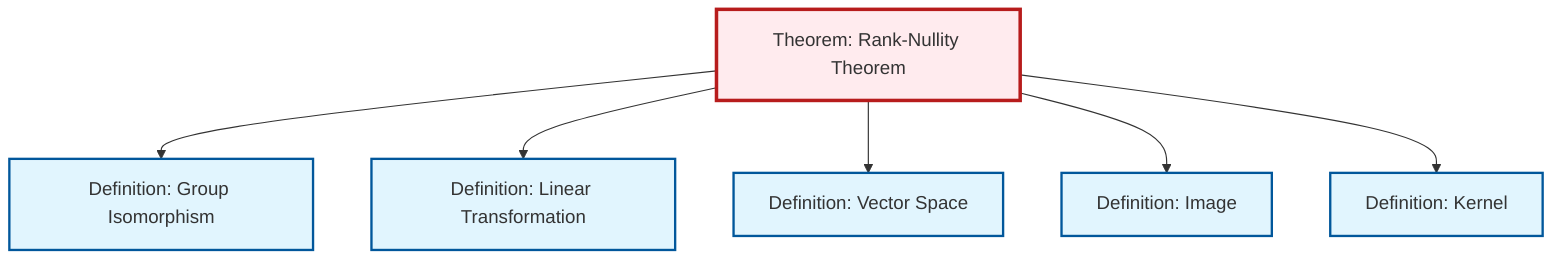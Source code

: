 graph TD
    classDef definition fill:#e1f5fe,stroke:#01579b,stroke-width:2px
    classDef theorem fill:#f3e5f5,stroke:#4a148c,stroke-width:2px
    classDef axiom fill:#fff3e0,stroke:#e65100,stroke-width:2px
    classDef example fill:#e8f5e9,stroke:#1b5e20,stroke-width:2px
    classDef current fill:#ffebee,stroke:#b71c1c,stroke-width:3px
    thm-rank-nullity["Theorem: Rank-Nullity Theorem"]:::theorem
    def-image["Definition: Image"]:::definition
    def-isomorphism["Definition: Group Isomorphism"]:::definition
    def-linear-transformation["Definition: Linear Transformation"]:::definition
    def-kernel["Definition: Kernel"]:::definition
    def-vector-space["Definition: Vector Space"]:::definition
    thm-rank-nullity --> def-isomorphism
    thm-rank-nullity --> def-linear-transformation
    thm-rank-nullity --> def-vector-space
    thm-rank-nullity --> def-image
    thm-rank-nullity --> def-kernel
    class thm-rank-nullity current